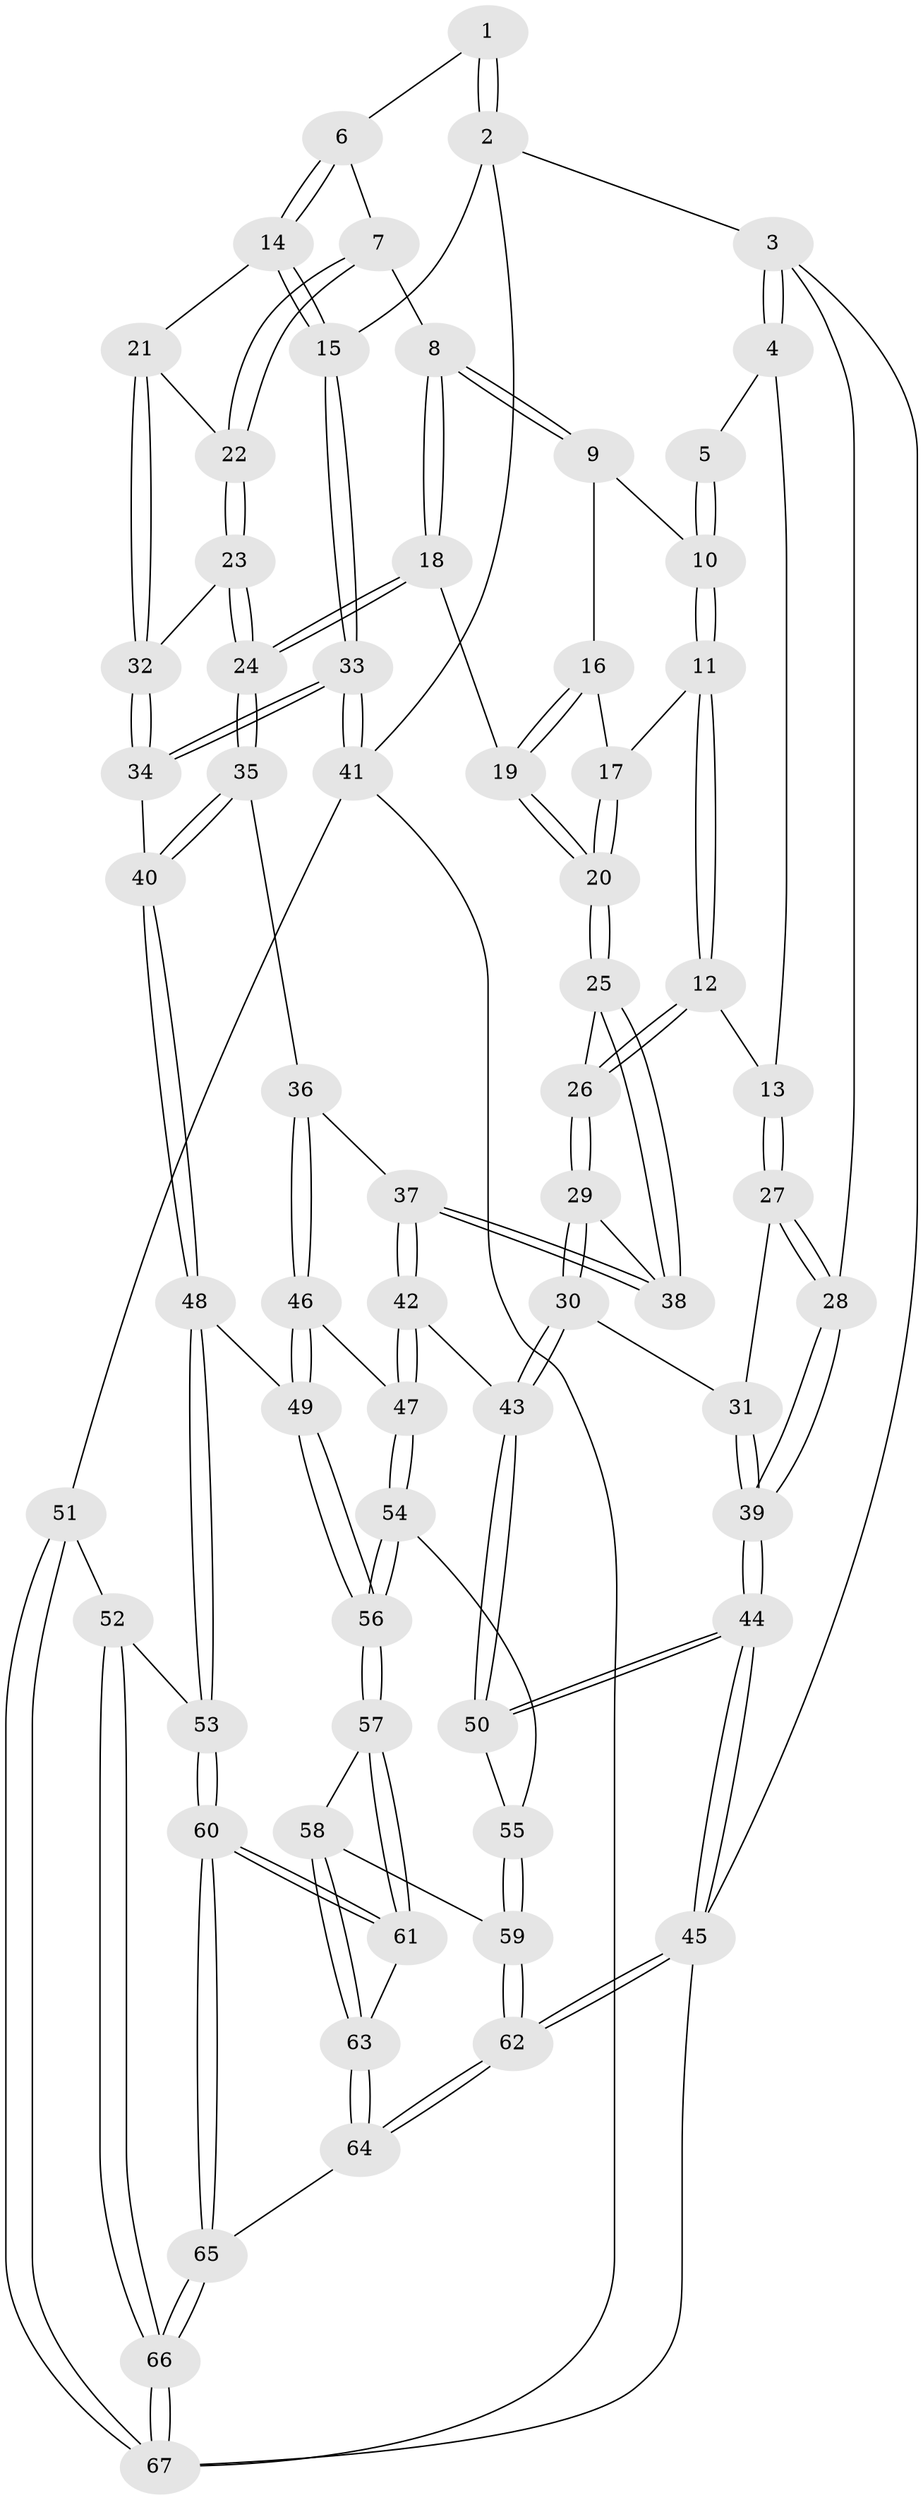 // Generated by graph-tools (version 1.1) at 2025/50/03/09/25 03:50:57]
// undirected, 67 vertices, 164 edges
graph export_dot {
graph [start="1"]
  node [color=gray90,style=filled];
  1 [pos="+0.5136716269166102+0"];
  2 [pos="+1+0"];
  3 [pos="+0+0"];
  4 [pos="+0+0"];
  5 [pos="+0.38918380118331714+0"];
  6 [pos="+0.5978511509439428+0.031100004516449203"];
  7 [pos="+0.5767491899707621+0.11360212792539258"];
  8 [pos="+0.5392930090888849+0.13221080391220524"];
  9 [pos="+0.4594410824869196+0.11023598912877058"];
  10 [pos="+0.3642699080839244+0"];
  11 [pos="+0.28389146588191877+0.10922612640224905"];
  12 [pos="+0.26262852336715825+0.13298329100400766"];
  13 [pos="+0.19870783114008422+0.14340940338438826"];
  14 [pos="+0.8329570098785424+0.09336117176512151"];
  15 [pos="+1+0"];
  16 [pos="+0.45566594604973576+0.11598929369109406"];
  17 [pos="+0.39344930733502165+0.1537770673110995"];
  18 [pos="+0.5086981941697911+0.22646106184816842"];
  19 [pos="+0.4331822731643574+0.2286235143020974"];
  20 [pos="+0.42020046682382556+0.23430121824811131"];
  21 [pos="+0.813673412701172+0.13312984588397958"];
  22 [pos="+0.6349641730151417+0.16963692980366307"];
  23 [pos="+0.6292788638609794+0.23566310559740475"];
  24 [pos="+0.5827979726359606+0.3215319750133533"];
  25 [pos="+0.39069164250982824+0.2612807319277939"];
  26 [pos="+0.3230029920649827+0.23797488929090846"];
  27 [pos="+0.14663982889768268+0.18295965936937253"];
  28 [pos="+0+0"];
  29 [pos="+0.23607539895405935+0.3514681618125251"];
  30 [pos="+0.18457701872289378+0.3849408626748984"];
  31 [pos="+0.12108045011341534+0.23546904617961928"];
  32 [pos="+0.8065682792303537+0.25363725611296123"];
  33 [pos="+1+0.40981270721386776"];
  34 [pos="+0.8208434780307657+0.34435868423572963"];
  35 [pos="+0.5857466739951293+0.36330231454707873"];
  36 [pos="+0.56299920464636+0.3744372374913806"];
  37 [pos="+0.4215628604553365+0.36327214415367703"];
  38 [pos="+0.41350702593794886+0.351795636891333"];
  39 [pos="+0+0.27061293619723426"];
  40 [pos="+0.724430469800014+0.4256783465921043"];
  41 [pos="+1+0.6574133805896175"];
  42 [pos="+0.3620899453918487+0.4804054755459088"];
  43 [pos="+0.1704288403376554+0.46733989855294983"];
  44 [pos="+0+0.6401777307357106"];
  45 [pos="+0+1"];
  46 [pos="+0.50848470758756+0.5042525833991073"];
  47 [pos="+0.4224582457298067+0.5531644049981106"];
  48 [pos="+0.7313979896125891+0.602918519968256"];
  49 [pos="+0.6344906732726969+0.5947681896233246"];
  50 [pos="+0.08756382906288189+0.5612332849165481"];
  51 [pos="+0.9658169422078232+0.7136195633077493"];
  52 [pos="+0.8299482596679302+0.699682452922588"];
  53 [pos="+0.7794834137113429+0.6821476136377378"];
  54 [pos="+0.42179275507035013+0.6169122652879666"];
  55 [pos="+0.18359458216088326+0.6275691476499967"];
  56 [pos="+0.443059215717046+0.6619425385625355"];
  57 [pos="+0.4429507927582004+0.6670389167950981"];
  58 [pos="+0.37233848723342716+0.7403480469213476"];
  59 [pos="+0.27251867258696433+0.7560235388929035"];
  60 [pos="+0.5976944860016433+0.8257232567279207"];
  61 [pos="+0.5577411698031031+0.7923626193022842"];
  62 [pos="+0.15072432333223867+1"];
  63 [pos="+0.39458375822598907+0.8112395408153203"];
  64 [pos="+0.3963348750049552+1"];
  65 [pos="+0.534217759135233+1"];
  66 [pos="+0.7163552629551848+1"];
  67 [pos="+0.8267273439279781+1"];
  1 -- 2;
  1 -- 2;
  1 -- 6;
  2 -- 3;
  2 -- 15;
  2 -- 41;
  3 -- 4;
  3 -- 4;
  3 -- 28;
  3 -- 45;
  4 -- 5;
  4 -- 13;
  5 -- 10;
  5 -- 10;
  6 -- 7;
  6 -- 14;
  6 -- 14;
  7 -- 8;
  7 -- 22;
  7 -- 22;
  8 -- 9;
  8 -- 9;
  8 -- 18;
  8 -- 18;
  9 -- 10;
  9 -- 16;
  10 -- 11;
  10 -- 11;
  11 -- 12;
  11 -- 12;
  11 -- 17;
  12 -- 13;
  12 -- 26;
  12 -- 26;
  13 -- 27;
  13 -- 27;
  14 -- 15;
  14 -- 15;
  14 -- 21;
  15 -- 33;
  15 -- 33;
  16 -- 17;
  16 -- 19;
  16 -- 19;
  17 -- 20;
  17 -- 20;
  18 -- 19;
  18 -- 24;
  18 -- 24;
  19 -- 20;
  19 -- 20;
  20 -- 25;
  20 -- 25;
  21 -- 22;
  21 -- 32;
  21 -- 32;
  22 -- 23;
  22 -- 23;
  23 -- 24;
  23 -- 24;
  23 -- 32;
  24 -- 35;
  24 -- 35;
  25 -- 26;
  25 -- 38;
  25 -- 38;
  26 -- 29;
  26 -- 29;
  27 -- 28;
  27 -- 28;
  27 -- 31;
  28 -- 39;
  28 -- 39;
  29 -- 30;
  29 -- 30;
  29 -- 38;
  30 -- 31;
  30 -- 43;
  30 -- 43;
  31 -- 39;
  31 -- 39;
  32 -- 34;
  32 -- 34;
  33 -- 34;
  33 -- 34;
  33 -- 41;
  33 -- 41;
  34 -- 40;
  35 -- 36;
  35 -- 40;
  35 -- 40;
  36 -- 37;
  36 -- 46;
  36 -- 46;
  37 -- 38;
  37 -- 38;
  37 -- 42;
  37 -- 42;
  39 -- 44;
  39 -- 44;
  40 -- 48;
  40 -- 48;
  41 -- 51;
  41 -- 67;
  42 -- 43;
  42 -- 47;
  42 -- 47;
  43 -- 50;
  43 -- 50;
  44 -- 45;
  44 -- 45;
  44 -- 50;
  44 -- 50;
  45 -- 62;
  45 -- 62;
  45 -- 67;
  46 -- 47;
  46 -- 49;
  46 -- 49;
  47 -- 54;
  47 -- 54;
  48 -- 49;
  48 -- 53;
  48 -- 53;
  49 -- 56;
  49 -- 56;
  50 -- 55;
  51 -- 52;
  51 -- 67;
  51 -- 67;
  52 -- 53;
  52 -- 66;
  52 -- 66;
  53 -- 60;
  53 -- 60;
  54 -- 55;
  54 -- 56;
  54 -- 56;
  55 -- 59;
  55 -- 59;
  56 -- 57;
  56 -- 57;
  57 -- 58;
  57 -- 61;
  57 -- 61;
  58 -- 59;
  58 -- 63;
  58 -- 63;
  59 -- 62;
  59 -- 62;
  60 -- 61;
  60 -- 61;
  60 -- 65;
  60 -- 65;
  61 -- 63;
  62 -- 64;
  62 -- 64;
  63 -- 64;
  63 -- 64;
  64 -- 65;
  65 -- 66;
  65 -- 66;
  66 -- 67;
  66 -- 67;
}
